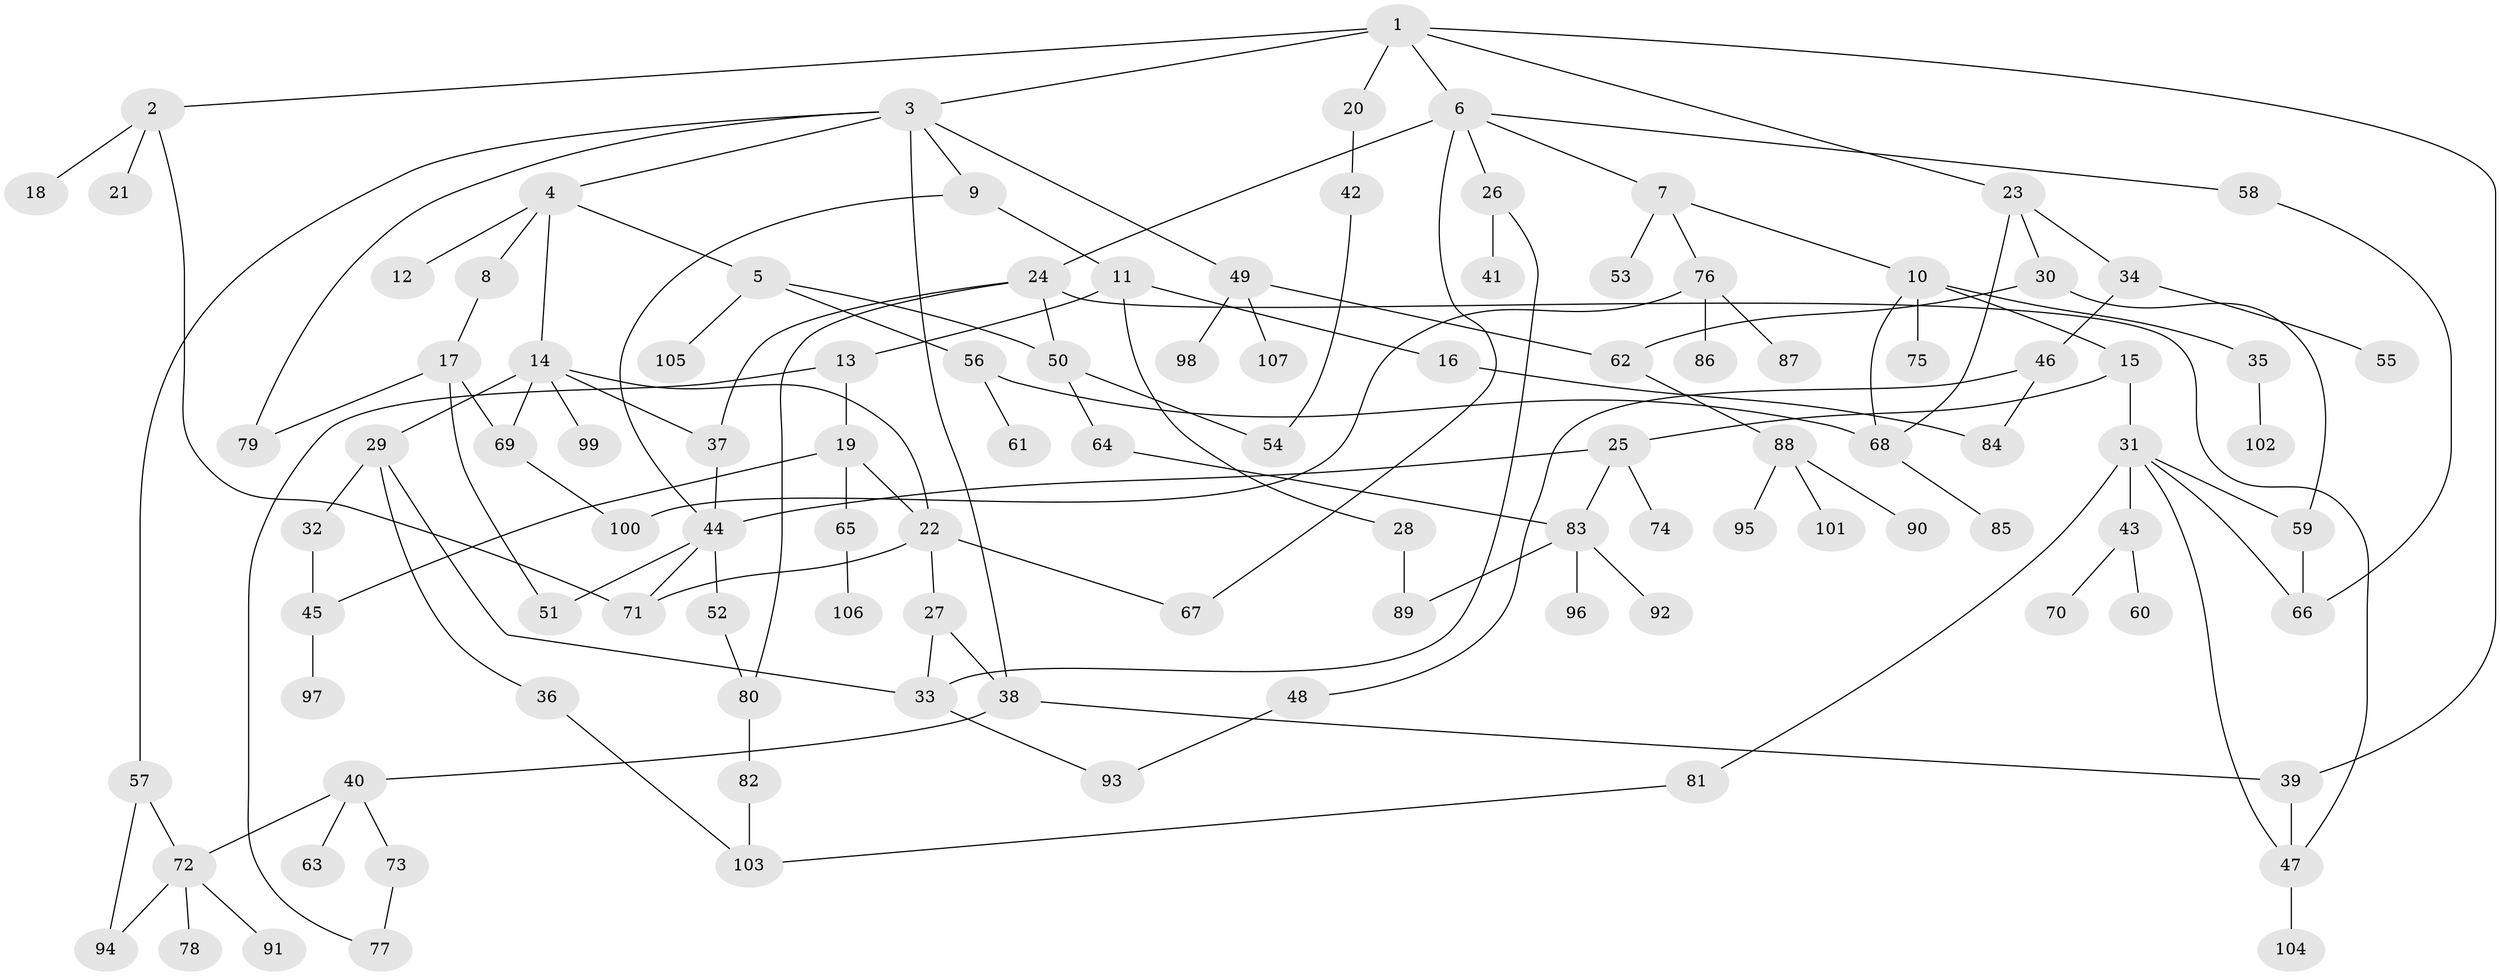 // Generated by graph-tools (version 1.1) at 2025/41/03/09/25 04:41:00]
// undirected, 107 vertices, 142 edges
graph export_dot {
graph [start="1"]
  node [color=gray90,style=filled];
  1;
  2;
  3;
  4;
  5;
  6;
  7;
  8;
  9;
  10;
  11;
  12;
  13;
  14;
  15;
  16;
  17;
  18;
  19;
  20;
  21;
  22;
  23;
  24;
  25;
  26;
  27;
  28;
  29;
  30;
  31;
  32;
  33;
  34;
  35;
  36;
  37;
  38;
  39;
  40;
  41;
  42;
  43;
  44;
  45;
  46;
  47;
  48;
  49;
  50;
  51;
  52;
  53;
  54;
  55;
  56;
  57;
  58;
  59;
  60;
  61;
  62;
  63;
  64;
  65;
  66;
  67;
  68;
  69;
  70;
  71;
  72;
  73;
  74;
  75;
  76;
  77;
  78;
  79;
  80;
  81;
  82;
  83;
  84;
  85;
  86;
  87;
  88;
  89;
  90;
  91;
  92;
  93;
  94;
  95;
  96;
  97;
  98;
  99;
  100;
  101;
  102;
  103;
  104;
  105;
  106;
  107;
  1 -- 2;
  1 -- 3;
  1 -- 6;
  1 -- 20;
  1 -- 23;
  1 -- 39;
  2 -- 18;
  2 -- 21;
  2 -- 71;
  3 -- 4;
  3 -- 9;
  3 -- 38;
  3 -- 49;
  3 -- 57;
  3 -- 79;
  4 -- 5;
  4 -- 8;
  4 -- 12;
  4 -- 14;
  5 -- 56;
  5 -- 105;
  5 -- 50;
  6 -- 7;
  6 -- 24;
  6 -- 26;
  6 -- 58;
  6 -- 67;
  7 -- 10;
  7 -- 53;
  7 -- 76;
  8 -- 17;
  9 -- 11;
  9 -- 44;
  10 -- 15;
  10 -- 35;
  10 -- 68;
  10 -- 75;
  11 -- 13;
  11 -- 16;
  11 -- 28;
  13 -- 19;
  13 -- 77;
  14 -- 22;
  14 -- 29;
  14 -- 37;
  14 -- 99;
  14 -- 69;
  15 -- 25;
  15 -- 31;
  16 -- 84;
  17 -- 69;
  17 -- 51;
  17 -- 79;
  19 -- 65;
  19 -- 45;
  19 -- 22;
  20 -- 42;
  22 -- 27;
  22 -- 71;
  22 -- 67;
  23 -- 30;
  23 -- 34;
  23 -- 68;
  24 -- 47;
  24 -- 50;
  24 -- 80;
  24 -- 37;
  25 -- 74;
  25 -- 83;
  25 -- 44;
  26 -- 41;
  26 -- 33;
  27 -- 33;
  27 -- 38;
  28 -- 89;
  29 -- 32;
  29 -- 36;
  29 -- 33;
  30 -- 62;
  30 -- 59;
  31 -- 43;
  31 -- 59;
  31 -- 81;
  31 -- 47;
  31 -- 66;
  32 -- 45;
  33 -- 93;
  34 -- 46;
  34 -- 55;
  35 -- 102;
  36 -- 103;
  37 -- 44;
  38 -- 40;
  38 -- 39;
  39 -- 47;
  40 -- 63;
  40 -- 73;
  40 -- 72;
  42 -- 54;
  43 -- 60;
  43 -- 70;
  44 -- 51;
  44 -- 52;
  44 -- 71;
  45 -- 97;
  46 -- 48;
  46 -- 84;
  47 -- 104;
  48 -- 93;
  49 -- 62;
  49 -- 98;
  49 -- 107;
  50 -- 54;
  50 -- 64;
  52 -- 80;
  56 -- 61;
  56 -- 68;
  57 -- 72;
  57 -- 94;
  58 -- 66;
  59 -- 66;
  62 -- 88;
  64 -- 83;
  65 -- 106;
  68 -- 85;
  69 -- 100;
  72 -- 78;
  72 -- 91;
  72 -- 94;
  73 -- 77;
  76 -- 86;
  76 -- 87;
  76 -- 100;
  80 -- 82;
  81 -- 103;
  82 -- 103;
  83 -- 92;
  83 -- 96;
  83 -- 89;
  88 -- 90;
  88 -- 95;
  88 -- 101;
}
